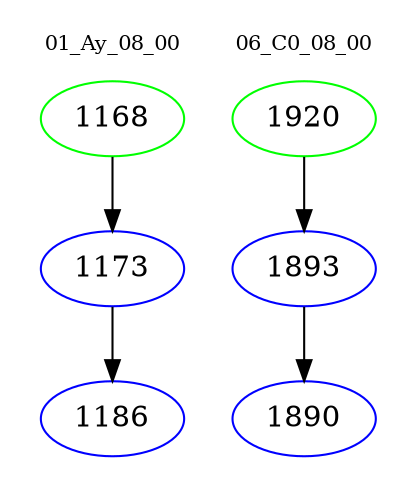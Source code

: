 digraph{
subgraph cluster_0 {
color = white
label = "01_Ay_08_00";
fontsize=10;
T0_1168 [label="1168", color="green"]
T0_1168 -> T0_1173 [color="black"]
T0_1173 [label="1173", color="blue"]
T0_1173 -> T0_1186 [color="black"]
T0_1186 [label="1186", color="blue"]
}
subgraph cluster_1 {
color = white
label = "06_C0_08_00";
fontsize=10;
T1_1920 [label="1920", color="green"]
T1_1920 -> T1_1893 [color="black"]
T1_1893 [label="1893", color="blue"]
T1_1893 -> T1_1890 [color="black"]
T1_1890 [label="1890", color="blue"]
}
}
